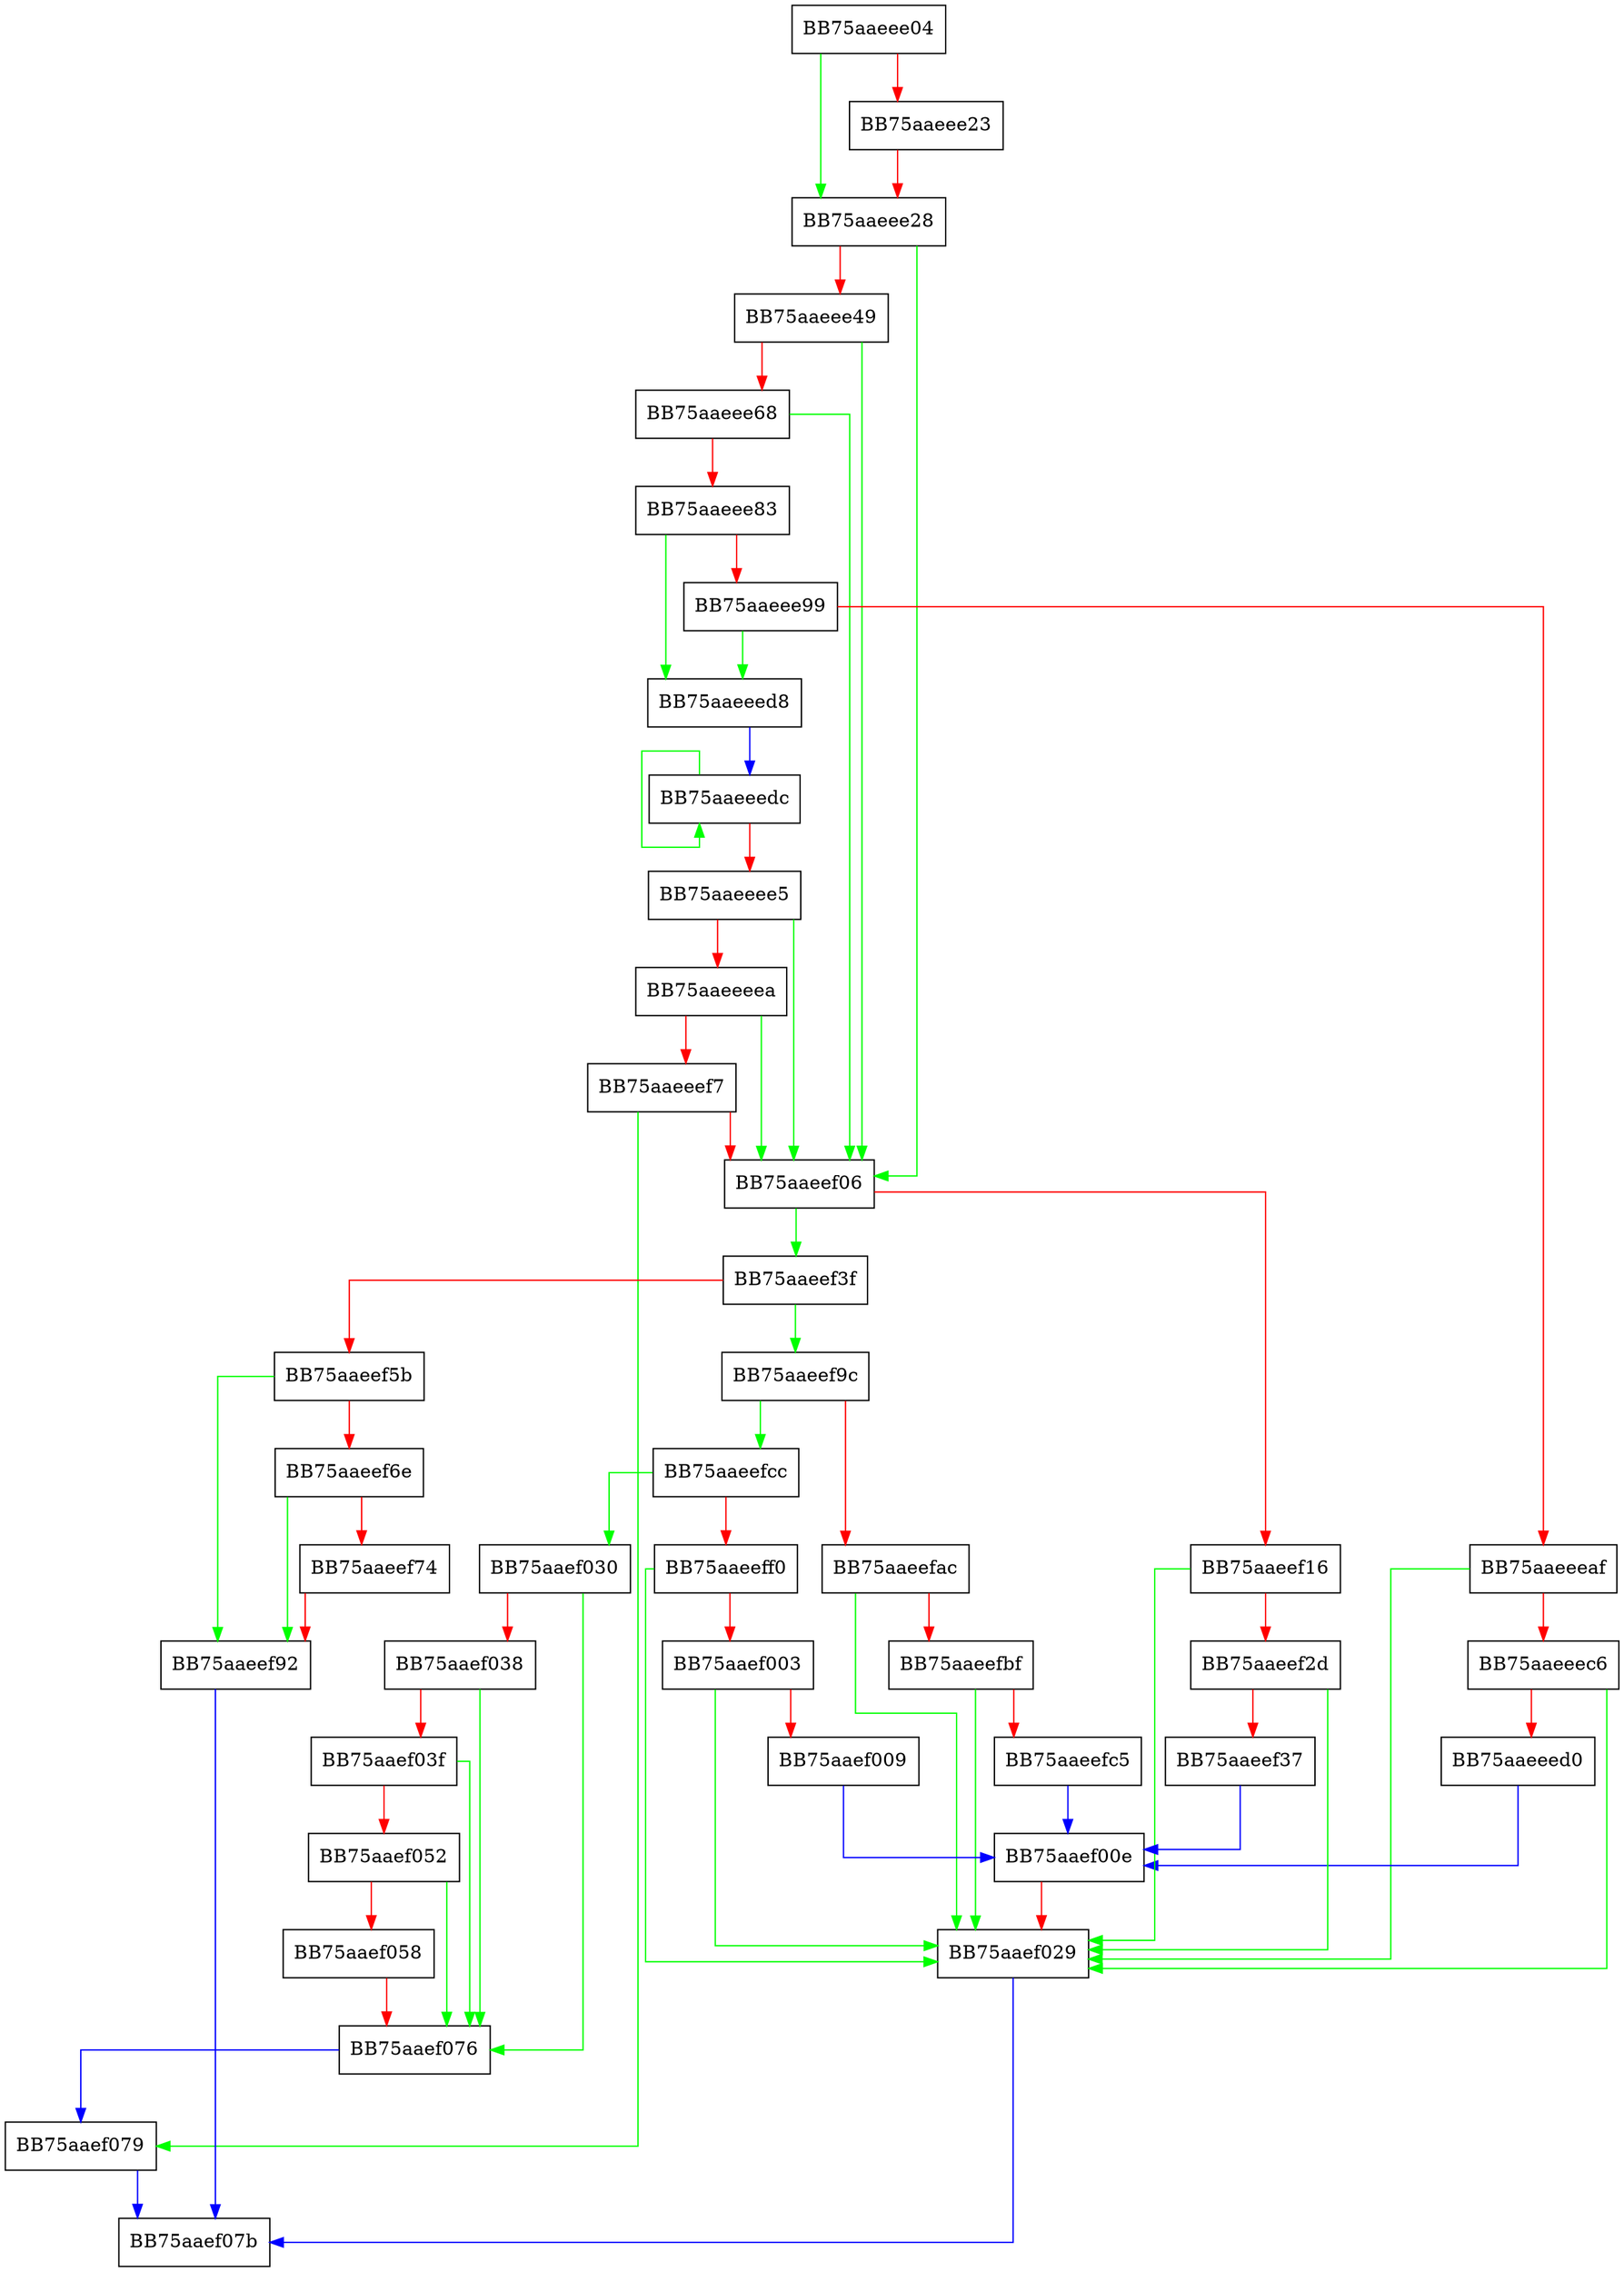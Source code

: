 digraph GetPartitionIndexFromDevicePath {
  node [shape="box"];
  graph [splines=ortho];
  BB75aaeee04 -> BB75aaeee28 [color="green"];
  BB75aaeee04 -> BB75aaeee23 [color="red"];
  BB75aaeee23 -> BB75aaeee28 [color="red"];
  BB75aaeee28 -> BB75aaeef06 [color="green"];
  BB75aaeee28 -> BB75aaeee49 [color="red"];
  BB75aaeee49 -> BB75aaeef06 [color="green"];
  BB75aaeee49 -> BB75aaeee68 [color="red"];
  BB75aaeee68 -> BB75aaeef06 [color="green"];
  BB75aaeee68 -> BB75aaeee83 [color="red"];
  BB75aaeee83 -> BB75aaeeed8 [color="green"];
  BB75aaeee83 -> BB75aaeee99 [color="red"];
  BB75aaeee99 -> BB75aaeeed8 [color="green"];
  BB75aaeee99 -> BB75aaeeeaf [color="red"];
  BB75aaeeeaf -> BB75aaef029 [color="green"];
  BB75aaeeeaf -> BB75aaeeec6 [color="red"];
  BB75aaeeec6 -> BB75aaef029 [color="green"];
  BB75aaeeec6 -> BB75aaeeed0 [color="red"];
  BB75aaeeed0 -> BB75aaef00e [color="blue"];
  BB75aaeeed8 -> BB75aaeeedc [color="blue"];
  BB75aaeeedc -> BB75aaeeedc [color="green"];
  BB75aaeeedc -> BB75aaeeee5 [color="red"];
  BB75aaeeee5 -> BB75aaeef06 [color="green"];
  BB75aaeeee5 -> BB75aaeeeea [color="red"];
  BB75aaeeeea -> BB75aaeef06 [color="green"];
  BB75aaeeeea -> BB75aaeeef7 [color="red"];
  BB75aaeeef7 -> BB75aaef079 [color="green"];
  BB75aaeeef7 -> BB75aaeef06 [color="red"];
  BB75aaeef06 -> BB75aaeef3f [color="green"];
  BB75aaeef06 -> BB75aaeef16 [color="red"];
  BB75aaeef16 -> BB75aaef029 [color="green"];
  BB75aaeef16 -> BB75aaeef2d [color="red"];
  BB75aaeef2d -> BB75aaef029 [color="green"];
  BB75aaeef2d -> BB75aaeef37 [color="red"];
  BB75aaeef37 -> BB75aaef00e [color="blue"];
  BB75aaeef3f -> BB75aaeef9c [color="green"];
  BB75aaeef3f -> BB75aaeef5b [color="red"];
  BB75aaeef5b -> BB75aaeef92 [color="green"];
  BB75aaeef5b -> BB75aaeef6e [color="red"];
  BB75aaeef6e -> BB75aaeef92 [color="green"];
  BB75aaeef6e -> BB75aaeef74 [color="red"];
  BB75aaeef74 -> BB75aaeef92 [color="red"];
  BB75aaeef92 -> BB75aaef07b [color="blue"];
  BB75aaeef9c -> BB75aaeefcc [color="green"];
  BB75aaeef9c -> BB75aaeefac [color="red"];
  BB75aaeefac -> BB75aaef029 [color="green"];
  BB75aaeefac -> BB75aaeefbf [color="red"];
  BB75aaeefbf -> BB75aaef029 [color="green"];
  BB75aaeefbf -> BB75aaeefc5 [color="red"];
  BB75aaeefc5 -> BB75aaef00e [color="blue"];
  BB75aaeefcc -> BB75aaef030 [color="green"];
  BB75aaeefcc -> BB75aaeeff0 [color="red"];
  BB75aaeeff0 -> BB75aaef029 [color="green"];
  BB75aaeeff0 -> BB75aaef003 [color="red"];
  BB75aaef003 -> BB75aaef029 [color="green"];
  BB75aaef003 -> BB75aaef009 [color="red"];
  BB75aaef009 -> BB75aaef00e [color="blue"];
  BB75aaef00e -> BB75aaef029 [color="red"];
  BB75aaef029 -> BB75aaef07b [color="blue"];
  BB75aaef030 -> BB75aaef076 [color="green"];
  BB75aaef030 -> BB75aaef038 [color="red"];
  BB75aaef038 -> BB75aaef076 [color="green"];
  BB75aaef038 -> BB75aaef03f [color="red"];
  BB75aaef03f -> BB75aaef076 [color="green"];
  BB75aaef03f -> BB75aaef052 [color="red"];
  BB75aaef052 -> BB75aaef076 [color="green"];
  BB75aaef052 -> BB75aaef058 [color="red"];
  BB75aaef058 -> BB75aaef076 [color="red"];
  BB75aaef076 -> BB75aaef079 [color="blue"];
  BB75aaef079 -> BB75aaef07b [color="blue"];
}